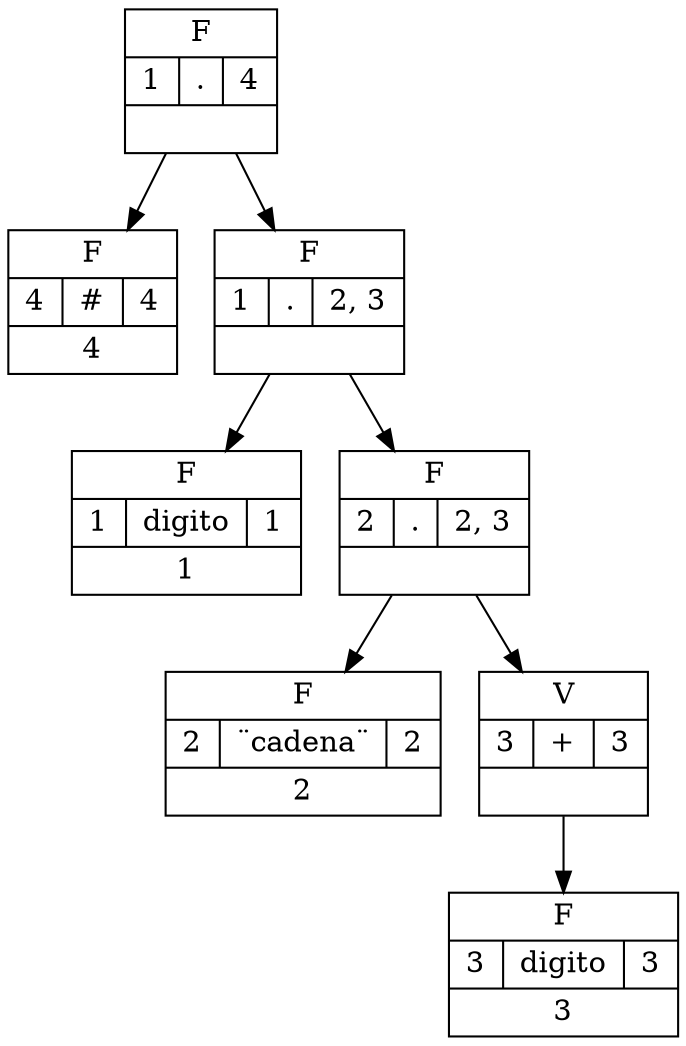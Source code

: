 digraph structs {
    node [shape=record, ];
    struct0 [label="{ F |{1|<here> digito|1}|1}"];
    struct1 [label="{ F |{2|<here> ¨cadena¨|2}|2}"];
    struct2 [label="{ F |{3|<here> digito|3}|3}"];
    struct3 [label="{ F |{4|<here> #|4}|4}"];
    struct4 [label="{ V |{3|<here> +|3}| }"];
    struct5 [label="{ F |{2|<here> .|2, 3}| }"];
    struct6 [label="{ F |{1|<here> .|2, 3}| }"];
    struct7 [label="{ F |{1|<here> .|4}| }"];
    struct4 -> struct2;
    struct5 -> struct1;
    struct5 -> struct4;
    struct6 -> struct0;
    struct6 -> struct5;
    struct7 -> struct6;
    struct7 -> struct3
}